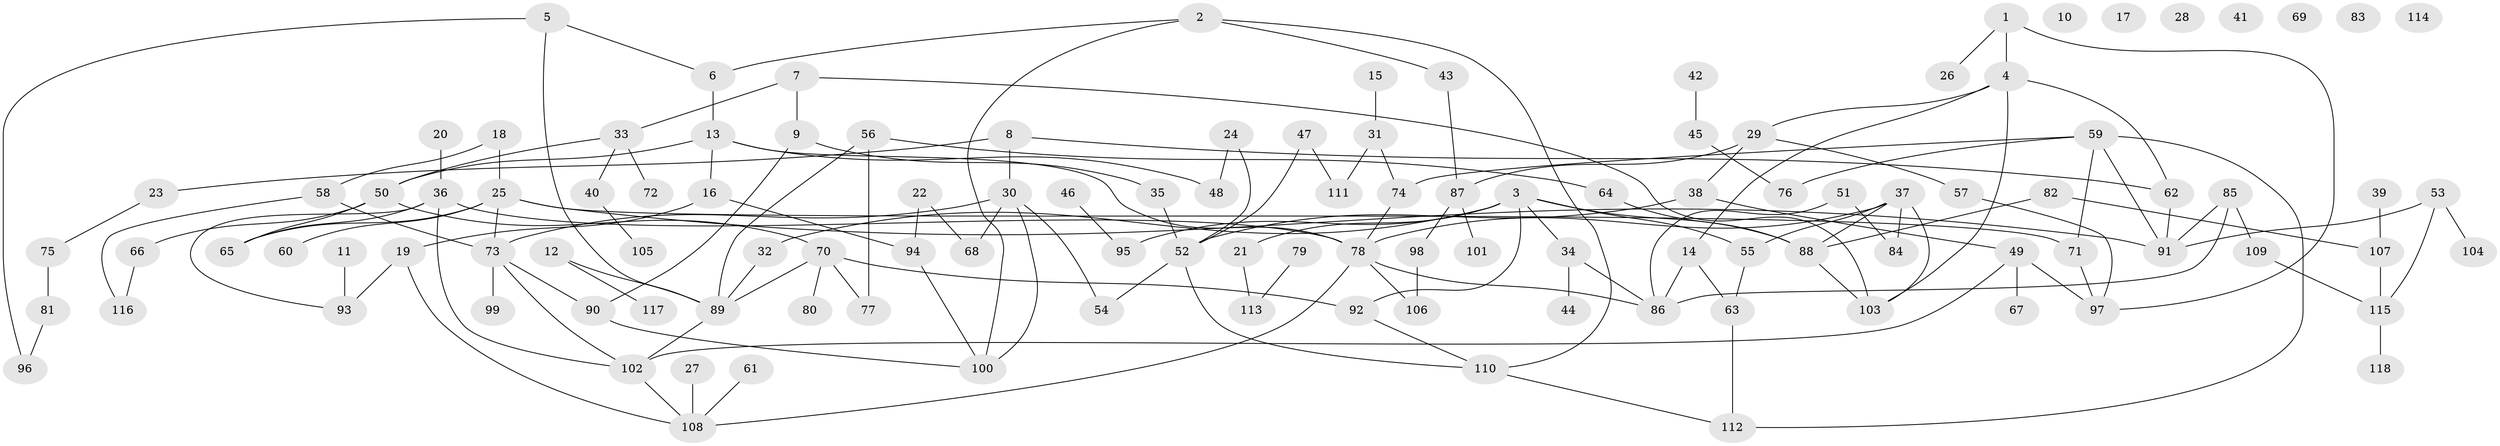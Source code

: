 // coarse degree distribution, {6: 0.08641975308641975, 7: 0.037037037037037035, 3: 0.20987654320987653, 4: 0.08641975308641975, 0: 0.08641975308641975, 2: 0.19753086419753085, 8: 0.024691358024691357, 1: 0.19753086419753085, 5: 0.07407407407407407}
// Generated by graph-tools (version 1.1) at 2025/23/03/03/25 07:23:24]
// undirected, 118 vertices, 157 edges
graph export_dot {
graph [start="1"]
  node [color=gray90,style=filled];
  1;
  2;
  3;
  4;
  5;
  6;
  7;
  8;
  9;
  10;
  11;
  12;
  13;
  14;
  15;
  16;
  17;
  18;
  19;
  20;
  21;
  22;
  23;
  24;
  25;
  26;
  27;
  28;
  29;
  30;
  31;
  32;
  33;
  34;
  35;
  36;
  37;
  38;
  39;
  40;
  41;
  42;
  43;
  44;
  45;
  46;
  47;
  48;
  49;
  50;
  51;
  52;
  53;
  54;
  55;
  56;
  57;
  58;
  59;
  60;
  61;
  62;
  63;
  64;
  65;
  66;
  67;
  68;
  69;
  70;
  71;
  72;
  73;
  74;
  75;
  76;
  77;
  78;
  79;
  80;
  81;
  82;
  83;
  84;
  85;
  86;
  87;
  88;
  89;
  90;
  91;
  92;
  93;
  94;
  95;
  96;
  97;
  98;
  99;
  100;
  101;
  102;
  103;
  104;
  105;
  106;
  107;
  108;
  109;
  110;
  111;
  112;
  113;
  114;
  115;
  116;
  117;
  118;
  1 -- 4;
  1 -- 26;
  1 -- 97;
  2 -- 6;
  2 -- 43;
  2 -- 100;
  2 -- 110;
  3 -- 21;
  3 -- 32;
  3 -- 34;
  3 -- 55;
  3 -- 88;
  3 -- 92;
  3 -- 95;
  4 -- 14;
  4 -- 29;
  4 -- 62;
  4 -- 103;
  5 -- 6;
  5 -- 89;
  5 -- 96;
  6 -- 13;
  7 -- 9;
  7 -- 33;
  7 -- 103;
  8 -- 23;
  8 -- 30;
  8 -- 62;
  9 -- 35;
  9 -- 90;
  11 -- 93;
  12 -- 89;
  12 -- 117;
  13 -- 16;
  13 -- 48;
  13 -- 50;
  13 -- 78;
  14 -- 63;
  14 -- 86;
  15 -- 31;
  16 -- 19;
  16 -- 94;
  18 -- 25;
  18 -- 58;
  19 -- 93;
  19 -- 108;
  20 -- 36;
  21 -- 113;
  22 -- 68;
  22 -- 94;
  23 -- 75;
  24 -- 48;
  24 -- 52;
  25 -- 60;
  25 -- 65;
  25 -- 71;
  25 -- 73;
  25 -- 91;
  27 -- 108;
  29 -- 38;
  29 -- 57;
  29 -- 87;
  30 -- 54;
  30 -- 68;
  30 -- 73;
  30 -- 100;
  31 -- 74;
  31 -- 111;
  32 -- 89;
  33 -- 40;
  33 -- 50;
  33 -- 72;
  34 -- 44;
  34 -- 86;
  35 -- 52;
  36 -- 65;
  36 -- 78;
  36 -- 93;
  36 -- 102;
  37 -- 55;
  37 -- 78;
  37 -- 84;
  37 -- 88;
  37 -- 103;
  38 -- 49;
  38 -- 52;
  39 -- 107;
  40 -- 105;
  42 -- 45;
  43 -- 87;
  45 -- 76;
  46 -- 95;
  47 -- 52;
  47 -- 111;
  49 -- 67;
  49 -- 97;
  49 -- 102;
  50 -- 65;
  50 -- 66;
  50 -- 70;
  51 -- 84;
  51 -- 86;
  52 -- 54;
  52 -- 110;
  53 -- 91;
  53 -- 104;
  53 -- 115;
  55 -- 63;
  56 -- 64;
  56 -- 77;
  56 -- 89;
  57 -- 97;
  58 -- 73;
  58 -- 116;
  59 -- 71;
  59 -- 74;
  59 -- 76;
  59 -- 91;
  59 -- 112;
  61 -- 108;
  62 -- 91;
  63 -- 112;
  64 -- 88;
  66 -- 116;
  70 -- 77;
  70 -- 80;
  70 -- 89;
  70 -- 92;
  71 -- 97;
  73 -- 90;
  73 -- 99;
  73 -- 102;
  74 -- 78;
  75 -- 81;
  78 -- 86;
  78 -- 106;
  78 -- 108;
  79 -- 113;
  81 -- 96;
  82 -- 88;
  82 -- 107;
  85 -- 86;
  85 -- 91;
  85 -- 109;
  87 -- 98;
  87 -- 101;
  88 -- 103;
  89 -- 102;
  90 -- 100;
  92 -- 110;
  94 -- 100;
  98 -- 106;
  102 -- 108;
  107 -- 115;
  109 -- 115;
  110 -- 112;
  115 -- 118;
}
